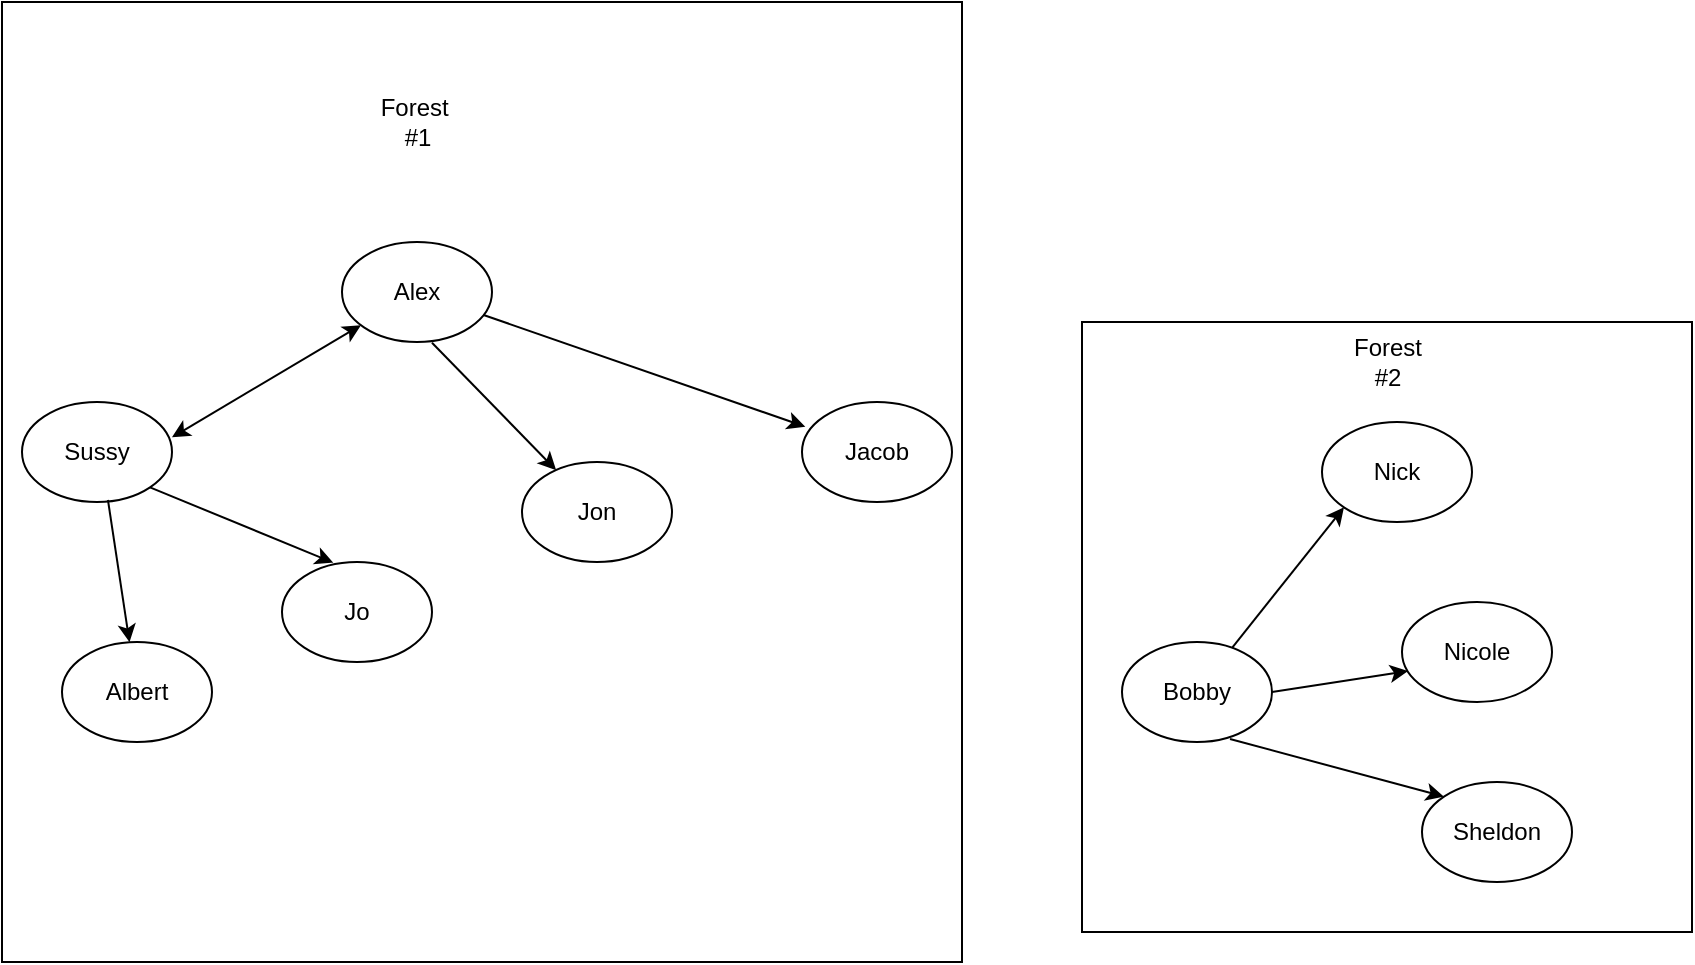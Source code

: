 <mxfile version="13.6.2" type="device"><diagram id="Hbz_wutwKDmhit4gJfcv" name="Page-1"><mxGraphModel dx="1102" dy="820" grid="1" gridSize="10" guides="1" tooltips="1" connect="1" arrows="1" fold="1" page="1" pageScale="1" pageWidth="850" pageHeight="1100" math="0" shadow="0"><root><mxCell id="0"/><mxCell id="1" parent="0"/><mxCell id="ZsmGmP7ROPo55v9iHX_p-1" value="Sussy" style="ellipse;whiteSpace=wrap;html=1;" vertex="1" parent="1"><mxGeometry x="160" y="370" width="75" height="50" as="geometry"/></mxCell><mxCell id="ZsmGmP7ROPo55v9iHX_p-3" value="Jo" style="ellipse;whiteSpace=wrap;html=1;" vertex="1" parent="1"><mxGeometry x="290" y="450" width="75" height="50" as="geometry"/></mxCell><mxCell id="ZsmGmP7ROPo55v9iHX_p-4" value="Albert" style="ellipse;whiteSpace=wrap;html=1;" vertex="1" parent="1"><mxGeometry x="180" y="490" width="75" height="50" as="geometry"/></mxCell><mxCell id="ZsmGmP7ROPo55v9iHX_p-5" value="Jon" style="ellipse;whiteSpace=wrap;html=1;" vertex="1" parent="1"><mxGeometry x="410" y="400" width="75" height="50" as="geometry"/></mxCell><mxCell id="ZsmGmP7ROPo55v9iHX_p-6" value="Jacob" style="ellipse;whiteSpace=wrap;html=1;" vertex="1" parent="1"><mxGeometry x="550" y="370" width="75" height="50" as="geometry"/></mxCell><mxCell id="ZsmGmP7ROPo55v9iHX_p-7" value="Alex" style="ellipse;whiteSpace=wrap;html=1;" vertex="1" parent="1"><mxGeometry x="320" y="290" width="75" height="50" as="geometry"/></mxCell><mxCell id="ZsmGmP7ROPo55v9iHX_p-8" value="" style="endArrow=classic;startArrow=classic;html=1;exitX=1;exitY=0.353;exitDx=0;exitDy=0;exitPerimeter=0;" edge="1" parent="1" source="ZsmGmP7ROPo55v9iHX_p-1" target="ZsmGmP7ROPo55v9iHX_p-7"><mxGeometry width="50" height="50" relative="1" as="geometry"><mxPoint x="230" y="380" as="sourcePoint"/><mxPoint x="280" y="330" as="targetPoint"/></mxGeometry></mxCell><mxCell id="ZsmGmP7ROPo55v9iHX_p-9" value="" style="endArrow=classic;html=1;entryX=0.022;entryY=0.247;entryDx=0;entryDy=0;entryPerimeter=0;" edge="1" parent="1" source="ZsmGmP7ROPo55v9iHX_p-7" target="ZsmGmP7ROPo55v9iHX_p-6"><mxGeometry width="50" height="50" relative="1" as="geometry"><mxPoint x="430" y="370" as="sourcePoint"/><mxPoint x="480" y="320" as="targetPoint"/></mxGeometry></mxCell><mxCell id="ZsmGmP7ROPo55v9iHX_p-10" value="" style="endArrow=classic;html=1;exitX=0.6;exitY=1.007;exitDx=0;exitDy=0;exitPerimeter=0;" edge="1" parent="1" source="ZsmGmP7ROPo55v9iHX_p-7" target="ZsmGmP7ROPo55v9iHX_p-5"><mxGeometry width="50" height="50" relative="1" as="geometry"><mxPoint x="370" y="400" as="sourcePoint"/><mxPoint x="420" y="350" as="targetPoint"/></mxGeometry></mxCell><mxCell id="ZsmGmP7ROPo55v9iHX_p-11" value="" style="endArrow=classic;html=1;exitX=0.573;exitY=0.98;exitDx=0;exitDy=0;exitPerimeter=0;" edge="1" parent="1" source="ZsmGmP7ROPo55v9iHX_p-1" target="ZsmGmP7ROPo55v9iHX_p-4"><mxGeometry width="50" height="50" relative="1" as="geometry"><mxPoint x="180" y="470" as="sourcePoint"/><mxPoint x="230" y="420" as="targetPoint"/></mxGeometry></mxCell><mxCell id="ZsmGmP7ROPo55v9iHX_p-12" value="" style="endArrow=classic;html=1;exitX=1;exitY=1;exitDx=0;exitDy=0;entryX=0.342;entryY=0.007;entryDx=0;entryDy=0;entryPerimeter=0;" edge="1" parent="1" source="ZsmGmP7ROPo55v9iHX_p-1" target="ZsmGmP7ROPo55v9iHX_p-3"><mxGeometry width="50" height="50" relative="1" as="geometry"><mxPoint x="240" y="450" as="sourcePoint"/><mxPoint x="290" y="400" as="targetPoint"/></mxGeometry></mxCell><mxCell id="ZsmGmP7ROPo55v9iHX_p-13" value="" style="whiteSpace=wrap;html=1;aspect=fixed;fillColor=none;" vertex="1" parent="1"><mxGeometry x="150" y="170" width="480" height="480" as="geometry"/></mxCell><mxCell id="ZsmGmP7ROPo55v9iHX_p-14" value="Forest&amp;nbsp; #1" style="text;html=1;strokeColor=none;fillColor=none;align=center;verticalAlign=middle;whiteSpace=wrap;rounded=0;" vertex="1" parent="1"><mxGeometry x="337.5" y="220" width="40" height="20" as="geometry"/></mxCell><mxCell id="ZsmGmP7ROPo55v9iHX_p-15" value="" style="whiteSpace=wrap;html=1;aspect=fixed;fillColor=none;" vertex="1" parent="1"><mxGeometry x="690" y="330" width="305" height="305" as="geometry"/></mxCell><mxCell id="ZsmGmP7ROPo55v9iHX_p-16" value="Bobby" style="ellipse;whiteSpace=wrap;html=1;" vertex="1" parent="1"><mxGeometry x="710" y="490" width="75" height="50" as="geometry"/></mxCell><mxCell id="ZsmGmP7ROPo55v9iHX_p-17" value="Nick" style="ellipse;whiteSpace=wrap;html=1;" vertex="1" parent="1"><mxGeometry x="810" y="380" width="75" height="50" as="geometry"/></mxCell><mxCell id="ZsmGmP7ROPo55v9iHX_p-20" value="Nicole" style="ellipse;whiteSpace=wrap;html=1;" vertex="1" parent="1"><mxGeometry x="850" y="470" width="75" height="50" as="geometry"/></mxCell><mxCell id="ZsmGmP7ROPo55v9iHX_p-21" value="Sheldon" style="ellipse;whiteSpace=wrap;html=1;" vertex="1" parent="1"><mxGeometry x="860" y="560" width="75" height="50" as="geometry"/></mxCell><mxCell id="ZsmGmP7ROPo55v9iHX_p-22" value="" style="endArrow=classic;html=1;entryX=0;entryY=1;entryDx=0;entryDy=0;" edge="1" parent="1" source="ZsmGmP7ROPo55v9iHX_p-16" target="ZsmGmP7ROPo55v9iHX_p-17"><mxGeometry width="50" height="50" relative="1" as="geometry"><mxPoint x="770" y="510" as="sourcePoint"/><mxPoint x="820" y="460" as="targetPoint"/></mxGeometry></mxCell><mxCell id="ZsmGmP7ROPo55v9iHX_p-23" value="" style="endArrow=classic;html=1;exitX=1;exitY=0.5;exitDx=0;exitDy=0;entryX=0.04;entryY=0.69;entryDx=0;entryDy=0;entryPerimeter=0;" edge="1" parent="1" source="ZsmGmP7ROPo55v9iHX_p-16" target="ZsmGmP7ROPo55v9iHX_p-20"><mxGeometry width="50" height="50" relative="1" as="geometry"><mxPoint x="790" y="540" as="sourcePoint"/><mxPoint x="840" y="490" as="targetPoint"/></mxGeometry></mxCell><mxCell id="ZsmGmP7ROPo55v9iHX_p-24" value="" style="endArrow=classic;html=1;exitX=0.72;exitY=0.97;exitDx=0;exitDy=0;exitPerimeter=0;entryX=0;entryY=0;entryDx=0;entryDy=0;" edge="1" parent="1" source="ZsmGmP7ROPo55v9iHX_p-16" target="ZsmGmP7ROPo55v9iHX_p-21"><mxGeometry width="50" height="50" relative="1" as="geometry"><mxPoint x="760" y="600" as="sourcePoint"/><mxPoint x="810" y="550" as="targetPoint"/></mxGeometry></mxCell><mxCell id="ZsmGmP7ROPo55v9iHX_p-25" value="Forest #2" style="text;html=1;strokeColor=none;fillColor=none;align=center;verticalAlign=middle;whiteSpace=wrap;rounded=0;" vertex="1" parent="1"><mxGeometry x="822.5" y="340" width="40" height="20" as="geometry"/></mxCell></root></mxGraphModel></diagram></mxfile>
